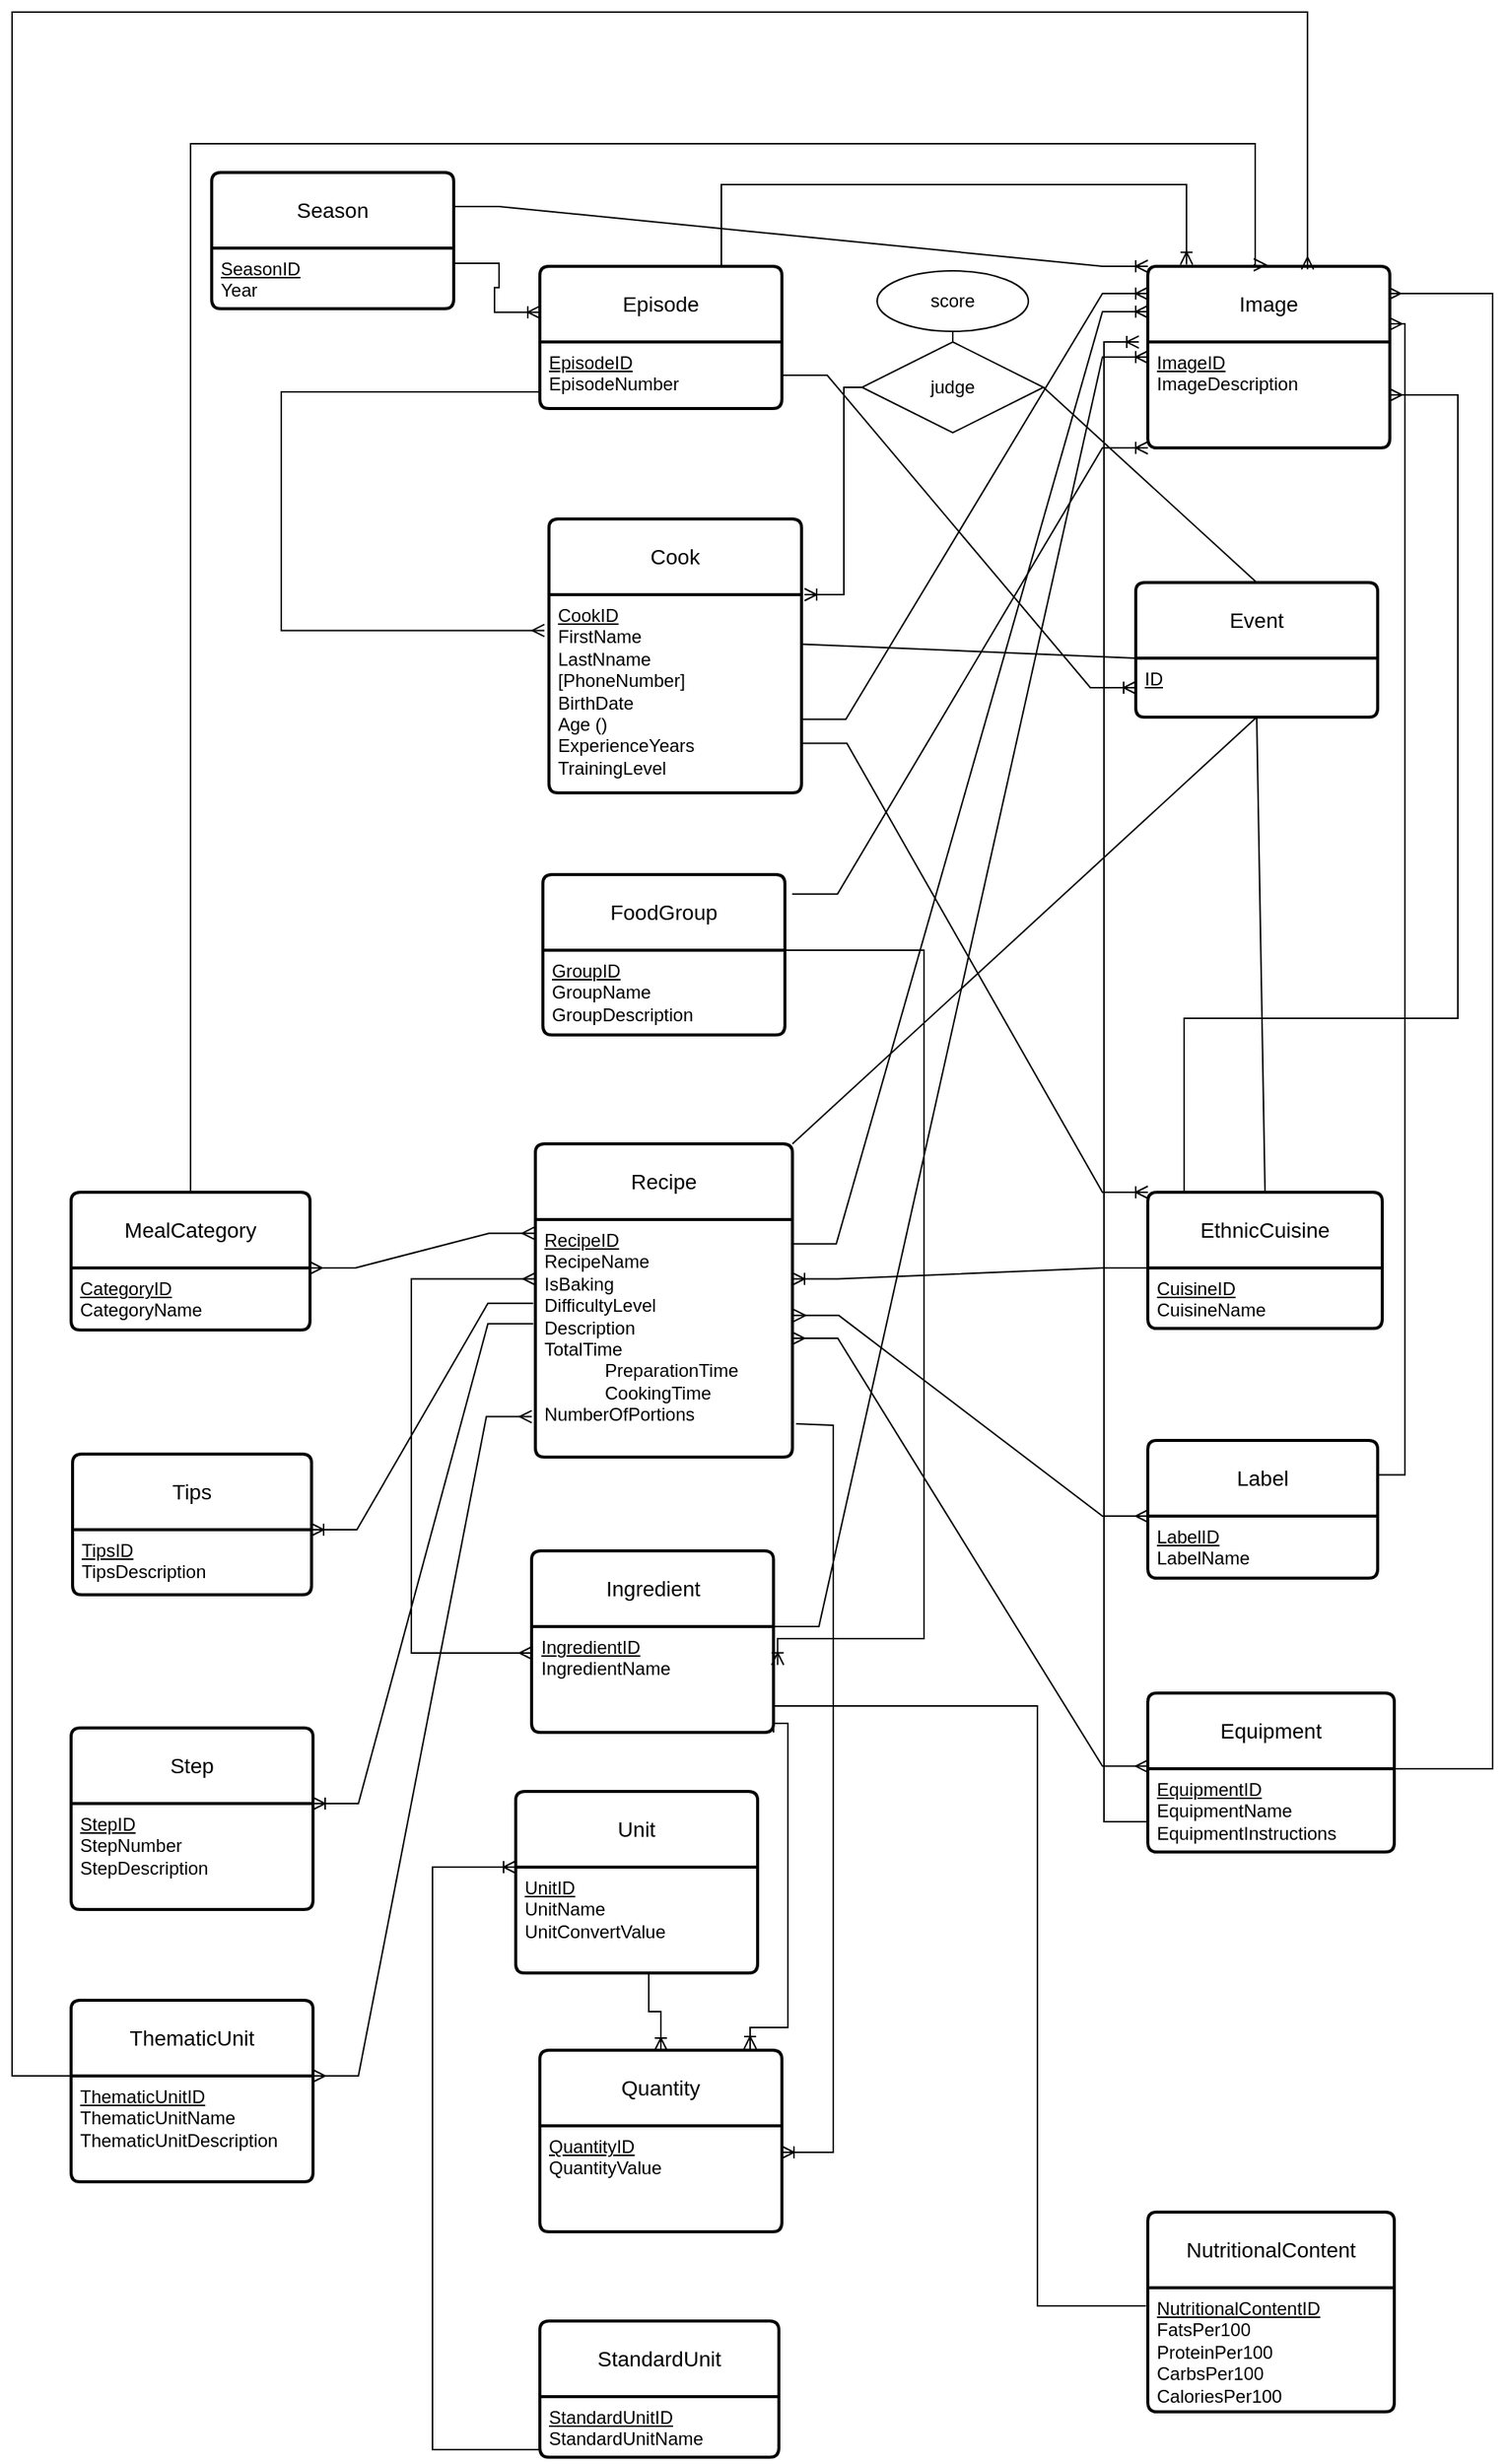 <mxfile version="24.3.1" type="device">
  <diagram name="Page-1" id="vZL2R9rKv9laP-wcjCIe">
    <mxGraphModel dx="1433" dy="1866" grid="0" gridSize="10" guides="1" tooltips="1" connect="1" arrows="1" fold="1" page="0" pageScale="1" pageWidth="850" pageHeight="1100" math="0" shadow="0">
      <root>
        <mxCell id="0" />
        <mxCell id="1" parent="0" />
        <mxCell id="avBrp512WOhUkqU3lyuj-1" value="Recipe" style="swimlane;childLayout=stackLayout;horizontal=1;startSize=50;horizontalStack=0;rounded=1;fontSize=14;fontStyle=0;strokeWidth=2;resizeParent=0;resizeLast=1;shadow=0;dashed=0;align=center;arcSize=4;whiteSpace=wrap;html=1;" parent="1" vertex="1">
          <mxGeometry x="113" y="97" width="170" height="207" as="geometry" />
        </mxCell>
        <mxCell id="avBrp512WOhUkqU3lyuj-2" value="&lt;u&gt;RecipeID&lt;/u&gt;&lt;div&gt;RecipeName&lt;/div&gt;&lt;div&gt;IsBaking&lt;/div&gt;&lt;div&gt;DifficultyLevel&lt;/div&gt;&lt;div&gt;Description&lt;/div&gt;&lt;div&gt;&lt;span style=&quot;background-color: initial;&quot;&gt;TotalTime&lt;/span&gt;&lt;/div&gt;&lt;blockquote style=&quot;margin: 0 0 0 40px; border: none; padding: 0px;&quot;&gt;&lt;div&gt;PreparationTime&lt;/div&gt;&lt;div&gt;CookingTime&lt;/div&gt;&lt;/blockquote&gt;&lt;div&gt;NumberOfPortions&lt;/div&gt;" style="align=left;strokeColor=none;fillColor=none;spacingLeft=4;fontSize=12;verticalAlign=top;resizable=0;rotatable=0;part=1;html=1;" parent="avBrp512WOhUkqU3lyuj-1" vertex="1">
          <mxGeometry y="50" width="170" height="157" as="geometry" />
        </mxCell>
        <mxCell id="avBrp512WOhUkqU3lyuj-3" value="EthnicCuisine" style="swimlane;childLayout=stackLayout;horizontal=1;startSize=50;horizontalStack=0;rounded=1;fontSize=14;fontStyle=0;strokeWidth=2;resizeParent=0;resizeLast=1;shadow=0;dashed=0;align=center;arcSize=4;whiteSpace=wrap;html=1;" parent="1" vertex="1">
          <mxGeometry x="518" y="129" width="155" height="90" as="geometry" />
        </mxCell>
        <mxCell id="avBrp512WOhUkqU3lyuj-4" value="&lt;u&gt;CuisineID&lt;/u&gt;&lt;div&gt;CuisineName&lt;/div&gt;" style="align=left;strokeColor=none;fillColor=none;spacingLeft=4;fontSize=12;verticalAlign=top;resizable=0;rotatable=0;part=1;html=1;" parent="avBrp512WOhUkqU3lyuj-3" vertex="1">
          <mxGeometry y="50" width="155" height="40" as="geometry" />
        </mxCell>
        <mxCell id="avBrp512WOhUkqU3lyuj-11" value="Label" style="swimlane;childLayout=stackLayout;horizontal=1;startSize=50;horizontalStack=0;rounded=1;fontSize=14;fontStyle=0;strokeWidth=2;resizeParent=0;resizeLast=1;shadow=0;dashed=0;align=center;arcSize=4;whiteSpace=wrap;html=1;" parent="1" vertex="1">
          <mxGeometry x="518" y="293" width="152" height="91" as="geometry" />
        </mxCell>
        <mxCell id="avBrp512WOhUkqU3lyuj-12" value="&lt;u&gt;LabelID&lt;/u&gt;&lt;div&gt;LabelName&lt;/div&gt;" style="align=left;strokeColor=none;fillColor=none;spacingLeft=4;fontSize=12;verticalAlign=top;resizable=0;rotatable=0;part=1;html=1;" parent="avBrp512WOhUkqU3lyuj-11" vertex="1">
          <mxGeometry y="50" width="152" height="41" as="geometry" />
        </mxCell>
        <mxCell id="avBrp512WOhUkqU3lyuj-13" value="Equipment" style="swimlane;childLayout=stackLayout;horizontal=1;startSize=50;horizontalStack=0;rounded=1;fontSize=14;fontStyle=0;strokeWidth=2;resizeParent=0;resizeLast=1;shadow=0;dashed=0;align=center;arcSize=4;whiteSpace=wrap;html=1;" parent="1" vertex="1">
          <mxGeometry x="518" y="460" width="163" height="105" as="geometry" />
        </mxCell>
        <mxCell id="avBrp512WOhUkqU3lyuj-14" value="&lt;u&gt;EquipmentID&lt;/u&gt;&lt;div&gt;EquipmentName&lt;/div&gt;&lt;div&gt;EquipmentInstructions&lt;/div&gt;" style="align=left;strokeColor=none;fillColor=none;spacingLeft=4;fontSize=12;verticalAlign=top;resizable=0;rotatable=0;part=1;html=1;" parent="avBrp512WOhUkqU3lyuj-13" vertex="1">
          <mxGeometry y="50" width="163" height="55" as="geometry" />
        </mxCell>
        <mxCell id="avBrp512WOhUkqU3lyuj-15" value="MealCategory" style="swimlane;childLayout=stackLayout;horizontal=1;startSize=50;horizontalStack=0;rounded=1;fontSize=14;fontStyle=0;strokeWidth=2;resizeParent=0;resizeLast=1;shadow=0;dashed=0;align=center;arcSize=4;whiteSpace=wrap;html=1;" parent="1" vertex="1">
          <mxGeometry x="-194" y="129" width="158" height="91" as="geometry" />
        </mxCell>
        <mxCell id="avBrp512WOhUkqU3lyuj-16" value="&lt;u&gt;CategoryID&lt;/u&gt;&lt;div&gt;CategoryName&lt;/div&gt;" style="align=left;strokeColor=none;fillColor=none;spacingLeft=4;fontSize=12;verticalAlign=top;resizable=0;rotatable=0;part=1;html=1;" parent="avBrp512WOhUkqU3lyuj-15" vertex="1">
          <mxGeometry y="50" width="158" height="41" as="geometry" />
        </mxCell>
        <mxCell id="avBrp512WOhUkqU3lyuj-17" value="Tips" style="swimlane;childLayout=stackLayout;horizontal=1;startSize=50;horizontalStack=0;rounded=1;fontSize=14;fontStyle=0;strokeWidth=2;resizeParent=0;resizeLast=1;shadow=0;dashed=0;align=center;arcSize=4;whiteSpace=wrap;html=1;" parent="1" vertex="1">
          <mxGeometry x="-193" y="302" width="158" height="93" as="geometry" />
        </mxCell>
        <mxCell id="avBrp512WOhUkqU3lyuj-18" value="&lt;u&gt;TipsID&lt;/u&gt;&lt;div&gt;TipsDescription&lt;/div&gt;" style="align=left;strokeColor=none;fillColor=none;spacingLeft=4;fontSize=12;verticalAlign=top;resizable=0;rotatable=0;part=1;html=1;" parent="avBrp512WOhUkqU3lyuj-17" vertex="1">
          <mxGeometry y="50" width="158" height="43" as="geometry" />
        </mxCell>
        <mxCell id="avBrp512WOhUkqU3lyuj-19" value="Step" style="swimlane;childLayout=stackLayout;horizontal=1;startSize=50;horizontalStack=0;rounded=1;fontSize=14;fontStyle=0;strokeWidth=2;resizeParent=0;resizeLast=1;shadow=0;dashed=0;align=center;arcSize=4;whiteSpace=wrap;html=1;" parent="1" vertex="1">
          <mxGeometry x="-194" y="483" width="160" height="120" as="geometry" />
        </mxCell>
        <mxCell id="avBrp512WOhUkqU3lyuj-20" value="&lt;u&gt;StepID&lt;/u&gt;&lt;div&gt;StepNumber&lt;/div&gt;&lt;div&gt;StepDescription&lt;/div&gt;" style="align=left;strokeColor=none;fillColor=none;spacingLeft=4;fontSize=12;verticalAlign=top;resizable=0;rotatable=0;part=1;html=1;" parent="avBrp512WOhUkqU3lyuj-19" vertex="1">
          <mxGeometry y="50" width="160" height="70" as="geometry" />
        </mxCell>
        <mxCell id="avBrp512WOhUkqU3lyuj-21" value="Ingredient" style="swimlane;childLayout=stackLayout;horizontal=1;startSize=50;horizontalStack=0;rounded=1;fontSize=14;fontStyle=0;strokeWidth=2;resizeParent=0;resizeLast=1;shadow=0;dashed=0;align=center;arcSize=4;whiteSpace=wrap;html=1;" parent="1" vertex="1">
          <mxGeometry x="110.5" y="366" width="160" height="120" as="geometry" />
        </mxCell>
        <mxCell id="avBrp512WOhUkqU3lyuj-22" value="&lt;u&gt;IngredientID&lt;/u&gt;&lt;div&gt;IngredientName&lt;/div&gt;" style="align=left;strokeColor=none;fillColor=none;spacingLeft=4;fontSize=12;verticalAlign=top;resizable=0;rotatable=0;part=1;html=1;" parent="avBrp512WOhUkqU3lyuj-21" vertex="1">
          <mxGeometry y="50" width="160" height="70" as="geometry" />
        </mxCell>
        <mxCell id="avBrp512WOhUkqU3lyuj-23" value="Unit" style="swimlane;childLayout=stackLayout;horizontal=1;startSize=50;horizontalStack=0;rounded=1;fontSize=14;fontStyle=0;strokeWidth=2;resizeParent=0;resizeLast=1;shadow=0;dashed=0;align=center;arcSize=4;whiteSpace=wrap;html=1;" parent="1" vertex="1">
          <mxGeometry x="100" y="525" width="160" height="120" as="geometry" />
        </mxCell>
        <mxCell id="avBrp512WOhUkqU3lyuj-24" value="&lt;u&gt;UnitID&lt;/u&gt;&lt;div&gt;UnitName&lt;/div&gt;&lt;div&gt;UnitConvertValue&lt;/div&gt;" style="align=left;strokeColor=none;fillColor=none;spacingLeft=4;fontSize=12;verticalAlign=top;resizable=0;rotatable=0;part=1;html=1;" parent="avBrp512WOhUkqU3lyuj-23" vertex="1">
          <mxGeometry y="50" width="160" height="70" as="geometry" />
        </mxCell>
        <mxCell id="avBrp512WOhUkqU3lyuj-25" value="Quantity" style="swimlane;childLayout=stackLayout;horizontal=1;startSize=50;horizontalStack=0;rounded=1;fontSize=14;fontStyle=0;strokeWidth=2;resizeParent=0;resizeLast=1;shadow=0;dashed=0;align=center;arcSize=4;whiteSpace=wrap;html=1;" parent="1" vertex="1">
          <mxGeometry x="116" y="696" width="160" height="120" as="geometry" />
        </mxCell>
        <mxCell id="avBrp512WOhUkqU3lyuj-26" value="&lt;u&gt;QuantityID&lt;/u&gt;&lt;div&gt;QuantityValue&lt;/div&gt;" style="align=left;strokeColor=none;fillColor=none;spacingLeft=4;fontSize=12;verticalAlign=top;resizable=0;rotatable=0;part=1;html=1;" parent="avBrp512WOhUkqU3lyuj-25" vertex="1">
          <mxGeometry y="50" width="160" height="70" as="geometry" />
        </mxCell>
        <mxCell id="avBrp512WOhUkqU3lyuj-27" value="StandardUnit" style="swimlane;childLayout=stackLayout;horizontal=1;startSize=50;horizontalStack=0;rounded=1;fontSize=14;fontStyle=0;strokeWidth=2;resizeParent=0;resizeLast=1;shadow=0;dashed=0;align=center;arcSize=4;whiteSpace=wrap;html=1;" parent="1" vertex="1">
          <mxGeometry x="116" y="875" width="158" height="90" as="geometry" />
        </mxCell>
        <mxCell id="avBrp512WOhUkqU3lyuj-28" value="&lt;div&gt;&lt;u&gt;StandardUnitID&lt;/u&gt;&lt;/div&gt;&lt;div&gt;StandardUnitName&lt;/div&gt;" style="align=left;strokeColor=none;fillColor=none;spacingLeft=4;fontSize=12;verticalAlign=top;resizable=0;rotatable=0;part=1;html=1;" parent="avBrp512WOhUkqU3lyuj-27" vertex="1">
          <mxGeometry y="50" width="158" height="40" as="geometry" />
        </mxCell>
        <mxCell id="avBrp512WOhUkqU3lyuj-29" value="FoodGroup" style="swimlane;childLayout=stackLayout;horizontal=1;startSize=50;horizontalStack=0;rounded=1;fontSize=14;fontStyle=0;strokeWidth=2;resizeParent=0;resizeLast=1;shadow=0;dashed=0;align=center;arcSize=4;whiteSpace=wrap;html=1;" parent="1" vertex="1">
          <mxGeometry x="118" y="-81" width="160" height="106" as="geometry" />
        </mxCell>
        <mxCell id="avBrp512WOhUkqU3lyuj-30" value="&lt;u&gt;GroupID&lt;/u&gt;&lt;div&gt;GroupName&lt;/div&gt;&lt;div&gt;GroupDescription&lt;/div&gt;" style="align=left;strokeColor=none;fillColor=none;spacingLeft=4;fontSize=12;verticalAlign=top;resizable=0;rotatable=0;part=1;html=1;" parent="avBrp512WOhUkqU3lyuj-29" vertex="1">
          <mxGeometry y="50" width="160" height="56" as="geometry" />
        </mxCell>
        <mxCell id="avBrp512WOhUkqU3lyuj-31" value="ThematicUnit" style="swimlane;childLayout=stackLayout;horizontal=1;startSize=50;horizontalStack=0;rounded=1;fontSize=14;fontStyle=0;strokeWidth=2;resizeParent=0;resizeLast=1;shadow=0;dashed=0;align=center;arcSize=4;whiteSpace=wrap;html=1;" parent="1" vertex="1">
          <mxGeometry x="-194" y="663" width="160" height="120" as="geometry" />
        </mxCell>
        <mxCell id="avBrp512WOhUkqU3lyuj-32" value="&lt;u&gt;ThematicUnitID&lt;/u&gt;&lt;div&gt;ThematicUnitName&lt;/div&gt;&lt;div&gt;ThematicUnitDescription&lt;/div&gt;" style="align=left;strokeColor=none;fillColor=none;spacingLeft=4;fontSize=12;verticalAlign=top;resizable=0;rotatable=0;part=1;html=1;" parent="avBrp512WOhUkqU3lyuj-31" vertex="1">
          <mxGeometry y="50" width="160" height="70" as="geometry" />
        </mxCell>
        <mxCell id="avBrp512WOhUkqU3lyuj-33" value="Cook" style="swimlane;childLayout=stackLayout;horizontal=1;startSize=50;horizontalStack=0;rounded=1;fontSize=14;fontStyle=0;strokeWidth=2;resizeParent=0;resizeLast=1;shadow=0;dashed=0;align=center;arcSize=4;whiteSpace=wrap;html=1;" parent="1" vertex="1">
          <mxGeometry x="122" y="-316" width="167" height="181" as="geometry" />
        </mxCell>
        <mxCell id="avBrp512WOhUkqU3lyuj-34" value="&lt;u&gt;CookID&lt;/u&gt;&lt;div&gt;FirstName&lt;/div&gt;&lt;div&gt;LastNname&lt;/div&gt;&lt;div&gt;[&lt;span style=&quot;background-color: initial;&quot;&gt;PhoneNumber&lt;/span&gt;&lt;span style=&quot;background-color: initial;&quot;&gt;]&lt;/span&gt;&lt;/div&gt;&lt;div&gt;BirthDate&lt;/div&gt;&lt;div&gt;Age ()&lt;/div&gt;&lt;div&gt;ExperienceYears&lt;/div&gt;&lt;div&gt;TrainingLevel&lt;/div&gt;" style="align=left;strokeColor=none;fillColor=none;spacingLeft=4;fontSize=12;verticalAlign=top;resizable=0;rotatable=0;part=1;html=1;" parent="avBrp512WOhUkqU3lyuj-33" vertex="1">
          <mxGeometry y="50" width="167" height="131" as="geometry" />
        </mxCell>
        <mxCell id="avBrp512WOhUkqU3lyuj-37" value="Episode" style="swimlane;childLayout=stackLayout;horizontal=1;startSize=50;horizontalStack=0;rounded=1;fontSize=14;fontStyle=0;strokeWidth=2;resizeParent=0;resizeLast=1;shadow=0;dashed=0;align=center;arcSize=4;whiteSpace=wrap;html=1;" parent="1" vertex="1">
          <mxGeometry x="116" y="-483" width="160" height="94" as="geometry" />
        </mxCell>
        <mxCell id="avBrp512WOhUkqU3lyuj-38" value="&lt;u&gt;EpisodeID&lt;/u&gt;&lt;div&gt;&lt;span style=&quot;background-color: initial;&quot;&gt;EpisodeNumber&lt;/span&gt;&lt;br&gt;&lt;/div&gt;&lt;div&gt;&lt;br&gt;&lt;/div&gt;" style="align=left;strokeColor=none;fillColor=none;spacingLeft=4;fontSize=12;verticalAlign=top;resizable=0;rotatable=0;part=1;html=1;" parent="avBrp512WOhUkqU3lyuj-37" vertex="1">
          <mxGeometry y="50" width="160" height="44" as="geometry" />
        </mxCell>
        <mxCell id="avBrp512WOhUkqU3lyuj-39" value="Image" style="swimlane;childLayout=stackLayout;horizontal=1;startSize=50;horizontalStack=0;rounded=1;fontSize=14;fontStyle=0;strokeWidth=2;resizeParent=0;resizeLast=1;shadow=0;dashed=0;align=center;arcSize=4;whiteSpace=wrap;html=1;" parent="1" vertex="1">
          <mxGeometry x="518" y="-483" width="160" height="120" as="geometry" />
        </mxCell>
        <mxCell id="avBrp512WOhUkqU3lyuj-40" value="&lt;u&gt;ImageID&lt;/u&gt;&lt;div&gt;ImageDescription&lt;/div&gt;" style="align=left;strokeColor=none;fillColor=none;spacingLeft=4;fontSize=12;verticalAlign=top;resizable=0;rotatable=0;part=1;html=1;" parent="avBrp512WOhUkqU3lyuj-39" vertex="1">
          <mxGeometry y="50" width="160" height="70" as="geometry" />
        </mxCell>
        <mxCell id="avBrp512WOhUkqU3lyuj-46" value="NutritionalContent" style="swimlane;childLayout=stackLayout;horizontal=1;startSize=50;horizontalStack=0;rounded=1;fontSize=14;fontStyle=0;strokeWidth=2;resizeParent=0;resizeLast=1;shadow=0;dashed=0;align=center;arcSize=4;whiteSpace=wrap;html=1;" parent="1" vertex="1">
          <mxGeometry x="518" y="803" width="163" height="132" as="geometry" />
        </mxCell>
        <mxCell id="avBrp512WOhUkqU3lyuj-47" value="&lt;u&gt;NutritionalContentID&lt;/u&gt;&lt;div&gt;FatsPer100&lt;/div&gt;&lt;div&gt;ProteinPer100&lt;/div&gt;&lt;div&gt;CarbsPer100&lt;/div&gt;&lt;div&gt;CaloriesPer100&lt;/div&gt;" style="align=left;strokeColor=none;fillColor=none;spacingLeft=4;fontSize=12;verticalAlign=top;resizable=0;rotatable=0;part=1;html=1;" parent="avBrp512WOhUkqU3lyuj-46" vertex="1">
          <mxGeometry y="50" width="163" height="82" as="geometry" />
        </mxCell>
        <mxCell id="avBrp512WOhUkqU3lyuj-54" value="" style="edgeStyle=entityRelationEdgeStyle;fontSize=12;html=1;endArrow=ERoneToMany;rounded=0;entryX=1;entryY=0.25;entryDx=0;entryDy=0;exitX=0;exitY=0;exitDx=0;exitDy=0;" parent="1" source="avBrp512WOhUkqU3lyuj-4" target="avBrp512WOhUkqU3lyuj-2" edge="1">
          <mxGeometry width="100" height="100" relative="1" as="geometry">
            <mxPoint x="449" y="179" as="sourcePoint" />
            <mxPoint x="417" y="243" as="targetPoint" />
            <Array as="points">
              <mxPoint x="363" y="228" />
            </Array>
          </mxGeometry>
        </mxCell>
        <mxCell id="avBrp512WOhUkqU3lyuj-59" value="" style="edgeStyle=entityRelationEdgeStyle;fontSize=12;html=1;endArrow=ERoneToMany;rounded=0;entryX=1;entryY=0;entryDx=0;entryDy=0;exitX=-0.008;exitY=0.353;exitDx=0;exitDy=0;exitPerimeter=0;" parent="1" source="avBrp512WOhUkqU3lyuj-2" target="avBrp512WOhUkqU3lyuj-18" edge="1">
          <mxGeometry width="100" height="100" relative="1" as="geometry">
            <mxPoint x="2" y="358" as="sourcePoint" />
            <mxPoint x="102" y="258" as="targetPoint" />
          </mxGeometry>
        </mxCell>
        <mxCell id="avBrp512WOhUkqU3lyuj-60" value="" style="edgeStyle=entityRelationEdgeStyle;fontSize=12;html=1;endArrow=ERoneToMany;rounded=0;entryX=1;entryY=0;entryDx=0;entryDy=0;exitX=-0.008;exitY=0.439;exitDx=0;exitDy=0;exitPerimeter=0;" parent="1" source="avBrp512WOhUkqU3lyuj-2" target="avBrp512WOhUkqU3lyuj-20" edge="1">
          <mxGeometry width="100" height="100" relative="1" as="geometry">
            <mxPoint x="-7" y="472" as="sourcePoint" />
            <mxPoint x="93" y="372" as="targetPoint" />
          </mxGeometry>
        </mxCell>
        <mxCell id="avBrp512WOhUkqU3lyuj-62" value="" style="edgeStyle=entityRelationEdgeStyle;fontSize=12;html=1;endArrow=ERmany;startArrow=ERmany;rounded=0;entryX=-0.004;entryY=0.058;entryDx=0;entryDy=0;entryPerimeter=0;exitX=1;exitY=0;exitDx=0;exitDy=0;" parent="1" source="avBrp512WOhUkqU3lyuj-16" target="avBrp512WOhUkqU3lyuj-2" edge="1">
          <mxGeometry width="100" height="100" relative="1" as="geometry">
            <mxPoint x="-18" y="238" as="sourcePoint" />
            <mxPoint x="82" y="138" as="targetPoint" />
          </mxGeometry>
        </mxCell>
        <mxCell id="avBrp512WOhUkqU3lyuj-63" value="" style="edgeStyle=entityRelationEdgeStyle;fontSize=12;html=1;endArrow=ERmany;startArrow=ERmany;rounded=0;entryX=0;entryY=0;entryDx=0;entryDy=0;exitX=1.004;exitY=0.404;exitDx=0;exitDy=0;exitPerimeter=0;" parent="1" source="avBrp512WOhUkqU3lyuj-2" target="avBrp512WOhUkqU3lyuj-12" edge="1">
          <mxGeometry width="100" height="100" relative="1" as="geometry">
            <mxPoint x="324" y="269" as="sourcePoint" />
            <mxPoint x="362" y="380" as="targetPoint" />
          </mxGeometry>
        </mxCell>
        <mxCell id="avBrp512WOhUkqU3lyuj-64" value="" style="edgeStyle=entityRelationEdgeStyle;fontSize=12;html=1;endArrow=ERmany;startArrow=ERmany;rounded=0;entryX=0;entryY=0.46;entryDx=0;entryDy=0;entryPerimeter=0;" parent="1" source="avBrp512WOhUkqU3lyuj-2" target="avBrp512WOhUkqU3lyuj-13" edge="1">
          <mxGeometry width="100" height="100" relative="1" as="geometry">
            <mxPoint x="283.0" y="249.003" as="sourcePoint" />
            <mxPoint x="513.07" y="508.35" as="targetPoint" />
          </mxGeometry>
        </mxCell>
        <mxCell id="avBrp512WOhUkqU3lyuj-82" value="" style="edgeStyle=orthogonalEdgeStyle;fontSize=12;html=1;endArrow=ERoneToMany;rounded=0;entryX=1.017;entryY=0.363;entryDx=0;entryDy=0;entryPerimeter=0;exitX=1;exitY=0;exitDx=0;exitDy=0;" parent="1" source="avBrp512WOhUkqU3lyuj-30" target="avBrp512WOhUkqU3lyuj-22" edge="1">
          <mxGeometry width="100" height="100" relative="1" as="geometry">
            <mxPoint x="342" y="144" as="sourcePoint" />
            <mxPoint x="442" y="44" as="targetPoint" />
            <Array as="points">
              <mxPoint x="370" y="-31" />
              <mxPoint x="370" y="424" />
              <mxPoint x="273" y="424" />
            </Array>
          </mxGeometry>
        </mxCell>
        <mxCell id="avBrp512WOhUkqU3lyuj-83" value="" style="edgeStyle=orthogonalEdgeStyle;fontSize=12;html=1;endArrow=ERoneToMany;rounded=0;entryX=1;entryY=0.25;entryDx=0;entryDy=0;exitX=1.014;exitY=0.86;exitDx=0;exitDy=0;exitPerimeter=0;" parent="1" source="avBrp512WOhUkqU3lyuj-2" target="avBrp512WOhUkqU3lyuj-26" edge="1">
          <mxGeometry width="100" height="100" relative="1" as="geometry">
            <mxPoint x="319" y="857" as="sourcePoint" />
            <mxPoint x="419" y="757" as="targetPoint" />
            <Array as="points">
              <mxPoint x="310" y="283" />
              <mxPoint x="310" y="764" />
            </Array>
          </mxGeometry>
        </mxCell>
        <mxCell id="avBrp512WOhUkqU3lyuj-84" value="" style="edgeStyle=orthogonalEdgeStyle;fontSize=12;html=1;endArrow=ERoneToMany;rounded=0;entryX=0;entryY=0;entryDx=0;entryDy=0;exitX=0;exitY=0.5;exitDx=0;exitDy=0;" parent="1" source="avBrp512WOhUkqU3lyuj-28" target="avBrp512WOhUkqU3lyuj-24" edge="1">
          <mxGeometry width="100" height="100" relative="1" as="geometry">
            <mxPoint x="-50" y="915" as="sourcePoint" />
            <mxPoint x="50" y="815" as="targetPoint" />
            <Array as="points">
              <mxPoint x="45" y="960" />
              <mxPoint x="45" y="575" />
            </Array>
          </mxGeometry>
        </mxCell>
        <mxCell id="avBrp512WOhUkqU3lyuj-85" value="" style="edgeStyle=orthogonalEdgeStyle;fontSize=12;html=1;endArrow=ERoneToMany;rounded=0;entryX=0.5;entryY=0;entryDx=0;entryDy=0;exitX=0.55;exitY=0.986;exitDx=0;exitDy=0;exitPerimeter=0;" parent="1" source="avBrp512WOhUkqU3lyuj-24" target="avBrp512WOhUkqU3lyuj-25" edge="1">
          <mxGeometry width="100" height="100" relative="1" as="geometry">
            <mxPoint x="48" y="762" as="sourcePoint" />
            <mxPoint x="148" y="662" as="targetPoint" />
          </mxGeometry>
        </mxCell>
        <mxCell id="avBrp512WOhUkqU3lyuj-86" value="" style="endArrow=none;html=1;rounded=0;exitX=1;exitY=0.75;exitDx=0;exitDy=0;entryX=-0.008;entryY=0.158;entryDx=0;entryDy=0;entryPerimeter=0;edgeStyle=orthogonalEdgeStyle;" parent="1" source="avBrp512WOhUkqU3lyuj-22" target="avBrp512WOhUkqU3lyuj-47" edge="1">
          <mxGeometry relative="1" as="geometry">
            <mxPoint x="359" y="600" as="sourcePoint" />
            <mxPoint x="519" y="600" as="targetPoint" />
            <Array as="points">
              <mxPoint x="445" y="468" />
              <mxPoint x="445" y="865" />
              <mxPoint x="517" y="865" />
            </Array>
          </mxGeometry>
        </mxCell>
        <mxCell id="avBrp512WOhUkqU3lyuj-87" value="" style="edgeStyle=orthogonalEdgeStyle;fontSize=12;html=1;endArrow=ERoneToMany;rounded=0;entryX=0.869;entryY=-0.008;entryDx=0;entryDy=0;entryPerimeter=0;exitX=1;exitY=1;exitDx=0;exitDy=0;" parent="1" source="avBrp512WOhUkqU3lyuj-22" target="avBrp512WOhUkqU3lyuj-25" edge="1">
          <mxGeometry width="100" height="100" relative="1" as="geometry">
            <mxPoint x="348" y="778" as="sourcePoint" />
            <mxPoint x="448" y="678" as="targetPoint" />
            <Array as="points">
              <mxPoint x="271" y="480" />
              <mxPoint x="280" y="480" />
              <mxPoint x="280" y="681" />
              <mxPoint x="255" y="681" />
            </Array>
          </mxGeometry>
        </mxCell>
        <mxCell id="avBrp512WOhUkqU3lyuj-88" value="" style="edgeStyle=entityRelationEdgeStyle;fontSize=12;html=1;endArrow=ERmany;startArrow=ERmany;rounded=0;exitX=1;exitY=0;exitDx=0;exitDy=0;entryX=-0.014;entryY=0.83;entryDx=0;entryDy=0;entryPerimeter=0;" parent="1" source="avBrp512WOhUkqU3lyuj-32" target="avBrp512WOhUkqU3lyuj-2" edge="1">
          <mxGeometry width="100" height="100" relative="1" as="geometry">
            <mxPoint x="-31" y="639" as="sourcePoint" />
            <mxPoint x="69" y="539" as="targetPoint" />
          </mxGeometry>
        </mxCell>
        <mxCell id="avBrp512WOhUkqU3lyuj-96" value="" style="edgeStyle=elbowEdgeStyle;fontSize=12;html=1;endArrow=ERmany;rounded=0;entryX=-0.018;entryY=0.181;entryDx=0;entryDy=0;entryPerimeter=0;exitX=0;exitY=0.75;exitDx=0;exitDy=0;" parent="1" source="avBrp512WOhUkqU3lyuj-38" target="avBrp512WOhUkqU3lyuj-34" edge="1">
          <mxGeometry width="100" height="100" relative="1" as="geometry">
            <mxPoint x="-55" y="-320.0" as="sourcePoint" />
            <mxPoint x="24" y="-153" as="targetPoint" />
            <Array as="points">
              <mxPoint x="-55" y="-231" />
            </Array>
          </mxGeometry>
        </mxCell>
        <mxCell id="avBrp512WOhUkqU3lyuj-100" value="" style="edgeStyle=orthogonalEdgeStyle;fontSize=12;html=1;endArrow=ERoneToMany;rounded=0;entryX=0.16;entryY=-0.01;entryDx=0;entryDy=0;exitX=0.75;exitY=0;exitDx=0;exitDy=0;entryPerimeter=0;" parent="1" source="avBrp512WOhUkqU3lyuj-37" target="avBrp512WOhUkqU3lyuj-39" edge="1">
          <mxGeometry width="100" height="100" relative="1" as="geometry">
            <mxPoint x="482" y="-162" as="sourcePoint" />
            <mxPoint x="582" y="-262" as="targetPoint" />
            <Array as="points">
              <mxPoint x="236" y="-537" />
              <mxPoint x="544" y="-537" />
            </Array>
          </mxGeometry>
        </mxCell>
        <mxCell id="avBrp512WOhUkqU3lyuj-101" value="" style="edgeStyle=entityRelationEdgeStyle;fontSize=12;html=1;endArrow=ERoneToMany;rounded=0;entryX=0;entryY=0.15;entryDx=0;entryDy=0;entryPerimeter=0;exitX=0.996;exitY=0.629;exitDx=0;exitDy=0;exitPerimeter=0;" parent="1" source="avBrp512WOhUkqU3lyuj-34" target="avBrp512WOhUkqU3lyuj-39" edge="1">
          <mxGeometry width="100" height="100" relative="1" as="geometry">
            <mxPoint x="492" y="-152" as="sourcePoint" />
            <mxPoint x="635" y="-303" as="targetPoint" />
          </mxGeometry>
        </mxCell>
        <mxCell id="avBrp512WOhUkqU3lyuj-102" value="" style="edgeStyle=entityRelationEdgeStyle;fontSize=12;html=1;endArrow=ERoneToMany;rounded=0;entryX=0;entryY=0.25;entryDx=0;entryDy=0;exitX=0.994;exitY=0.103;exitDx=0;exitDy=0;exitPerimeter=0;" parent="1" source="avBrp512WOhUkqU3lyuj-2" target="avBrp512WOhUkqU3lyuj-39" edge="1">
          <mxGeometry width="100" height="100" relative="1" as="geometry">
            <mxPoint x="502" y="-142" as="sourcePoint" />
            <mxPoint x="602" y="-242" as="targetPoint" />
          </mxGeometry>
        </mxCell>
        <mxCell id="avBrp512WOhUkqU3lyuj-103" value="" style="edgeStyle=orthogonalEdgeStyle;fontSize=12;html=1;endArrow=ERoneToMany;rounded=0;entryX=-0.037;entryY=0.417;entryDx=0;entryDy=0;entryPerimeter=0;exitX=0;exitY=0.5;exitDx=0;exitDy=0;" parent="1" source="avBrp512WOhUkqU3lyuj-14" target="avBrp512WOhUkqU3lyuj-39" edge="1">
          <mxGeometry width="100" height="100" relative="1" as="geometry">
            <mxPoint x="512" y="-132" as="sourcePoint" />
            <mxPoint x="612" y="-232" as="targetPoint" />
            <Array as="points">
              <mxPoint x="489" y="545" />
              <mxPoint x="489" y="-433" />
            </Array>
          </mxGeometry>
        </mxCell>
        <mxCell id="avBrp512WOhUkqU3lyuj-104" value="" style="edgeStyle=entityRelationEdgeStyle;fontSize=12;html=1;endArrow=ERoneToMany;rounded=0;entryX=0;entryY=0.5;entryDx=0;entryDy=0;exitX=1;exitY=0;exitDx=0;exitDy=0;" parent="1" source="avBrp512WOhUkqU3lyuj-22" target="avBrp512WOhUkqU3lyuj-39" edge="1">
          <mxGeometry width="100" height="100" relative="1" as="geometry">
            <mxPoint x="522" y="-122" as="sourcePoint" />
            <mxPoint x="622" y="-222" as="targetPoint" />
          </mxGeometry>
        </mxCell>
        <mxCell id="r8XomwirjA-dU1PeyV1h-11" value="" style="edgeStyle=elbowEdgeStyle;fontSize=12;html=1;endArrow=ERmany;startArrow=ERmany;rounded=0;exitX=0;exitY=0.25;exitDx=0;exitDy=0;entryX=0;entryY=0.25;entryDx=0;entryDy=0;" parent="1" source="avBrp512WOhUkqU3lyuj-22" target="avBrp512WOhUkqU3lyuj-2" edge="1">
          <mxGeometry width="100" height="100" relative="1" as="geometry">
            <mxPoint x="193" y="442" as="sourcePoint" />
            <mxPoint x="293" y="342" as="targetPoint" />
            <Array as="points">
              <mxPoint x="31" y="311" />
            </Array>
          </mxGeometry>
        </mxCell>
        <mxCell id="r8XomwirjA-dU1PeyV1h-23" value="" style="edgeStyle=entityRelationEdgeStyle;fontSize=12;html=1;endArrow=ERoneToMany;rounded=0;exitX=1.03;exitY=0.121;exitDx=0;exitDy=0;exitPerimeter=0;entryX=0;entryY=1;entryDx=0;entryDy=0;" parent="1" source="avBrp512WOhUkqU3lyuj-29" target="avBrp512WOhUkqU3lyuj-40" edge="1">
          <mxGeometry width="100" height="100" relative="1" as="geometry">
            <mxPoint x="193" y="-132" as="sourcePoint" />
            <mxPoint x="293" y="-232" as="targetPoint" />
          </mxGeometry>
        </mxCell>
        <mxCell id="r8XomwirjA-dU1PeyV1h-24" value="" style="edgeStyle=orthogonalEdgeStyle;fontSize=12;html=1;endArrow=ERmany;rounded=0;exitX=0.5;exitY=0;exitDx=0;exitDy=0;" parent="1" source="avBrp512WOhUkqU3lyuj-15" edge="1">
          <mxGeometry width="100" height="100" relative="1" as="geometry">
            <mxPoint x="193" y="109" as="sourcePoint" />
            <mxPoint x="588" y="-484" as="targetPoint" />
            <Array as="points">
              <mxPoint x="-115" y="-564" />
              <mxPoint x="589" y="-564" />
            </Array>
          </mxGeometry>
        </mxCell>
        <mxCell id="r8XomwirjA-dU1PeyV1h-25" value="" style="edgeStyle=orthogonalEdgeStyle;fontSize=12;html=1;endArrow=ERmany;rounded=0;exitX=0.155;exitY=0.004;exitDx=0;exitDy=0;exitPerimeter=0;entryX=1;entryY=0.5;entryDx=0;entryDy=0;" parent="1" source="avBrp512WOhUkqU3lyuj-3" target="avBrp512WOhUkqU3lyuj-40" edge="1">
          <mxGeometry width="100" height="100" relative="1" as="geometry">
            <mxPoint x="193" y="-12" as="sourcePoint" />
            <mxPoint x="293" y="-112" as="targetPoint" />
            <Array as="points">
              <mxPoint x="542" y="14" />
              <mxPoint x="723" y="14" />
              <mxPoint x="723" y="-398" />
            </Array>
          </mxGeometry>
        </mxCell>
        <mxCell id="r8XomwirjA-dU1PeyV1h-26" value="" style="edgeStyle=orthogonalEdgeStyle;fontSize=12;html=1;endArrow=ERmany;rounded=0;exitX=1;exitY=0.25;exitDx=0;exitDy=0;entryX=1;entryY=0.317;entryDx=0;entryDy=0;entryPerimeter=0;" parent="1" source="avBrp512WOhUkqU3lyuj-11" target="avBrp512WOhUkqU3lyuj-39" edge="1">
          <mxGeometry width="100" height="100" relative="1" as="geometry">
            <mxPoint x="193" y="236" as="sourcePoint" />
            <mxPoint x="293" y="136" as="targetPoint" />
          </mxGeometry>
        </mxCell>
        <mxCell id="r8XomwirjA-dU1PeyV1h-27" value="" style="edgeStyle=orthogonalEdgeStyle;fontSize=12;html=1;endArrow=ERmany;rounded=0;exitX=1;exitY=0;exitDx=0;exitDy=0;entryX=0.995;entryY=0.15;entryDx=0;entryDy=0;entryPerimeter=0;" parent="1" source="avBrp512WOhUkqU3lyuj-14" target="avBrp512WOhUkqU3lyuj-39" edge="1">
          <mxGeometry width="100" height="100" relative="1" as="geometry">
            <mxPoint x="193" y="475" as="sourcePoint" />
            <mxPoint x="293" y="375" as="targetPoint" />
            <Array as="points">
              <mxPoint x="746" y="510" />
              <mxPoint x="746" y="-465" />
            </Array>
          </mxGeometry>
        </mxCell>
        <mxCell id="r8XomwirjA-dU1PeyV1h-28" value="" style="edgeStyle=orthogonalEdgeStyle;fontSize=12;html=1;endArrow=ERmany;rounded=0;exitX=0;exitY=0;exitDx=0;exitDy=0;entryX=0.66;entryY=0.017;entryDx=0;entryDy=0;entryPerimeter=0;" parent="1" source="avBrp512WOhUkqU3lyuj-32" target="avBrp512WOhUkqU3lyuj-39" edge="1">
          <mxGeometry width="100" height="100" relative="1" as="geometry">
            <mxPoint x="193" y="741" as="sourcePoint" />
            <mxPoint x="293" y="641" as="targetPoint" />
            <Array as="points">
              <mxPoint x="-233" y="713" />
              <mxPoint x="-233" y="-651" />
              <mxPoint x="624" y="-651" />
            </Array>
          </mxGeometry>
        </mxCell>
        <mxCell id="r8XomwirjA-dU1PeyV1h-29" value="Season" style="swimlane;childLayout=stackLayout;horizontal=1;startSize=50;horizontalStack=0;rounded=1;fontSize=14;fontStyle=0;strokeWidth=2;resizeParent=0;resizeLast=1;shadow=0;dashed=0;align=center;arcSize=4;whiteSpace=wrap;html=1;" parent="1" vertex="1">
          <mxGeometry x="-101" y="-545" width="160" height="90" as="geometry" />
        </mxCell>
        <mxCell id="r8XomwirjA-dU1PeyV1h-30" value="&lt;u&gt;SeasonID&lt;/u&gt;&lt;div&gt;&lt;span style=&quot;background-color: initial;&quot;&gt;Year&lt;/span&gt;&lt;br&gt;&lt;/div&gt;" style="align=left;strokeColor=none;fillColor=none;spacingLeft=4;fontSize=12;verticalAlign=top;resizable=0;rotatable=0;part=1;html=1;" parent="r8XomwirjA-dU1PeyV1h-29" vertex="1">
          <mxGeometry y="50" width="160" height="40" as="geometry" />
        </mxCell>
        <mxCell id="r8XomwirjA-dU1PeyV1h-31" value="" style="edgeStyle=entityRelationEdgeStyle;fontSize=12;html=1;endArrow=ERoneToMany;rounded=0;entryX=0;entryY=0.323;entryDx=0;entryDy=0;entryPerimeter=0;exitX=1;exitY=0.25;exitDx=0;exitDy=0;" parent="1" source="r8XomwirjA-dU1PeyV1h-30" target="avBrp512WOhUkqU3lyuj-37" edge="1">
          <mxGeometry width="100" height="100" relative="1" as="geometry">
            <mxPoint x="59" y="-490" as="sourcePoint" />
            <mxPoint x="159" y="-590" as="targetPoint" />
          </mxGeometry>
        </mxCell>
        <mxCell id="r8XomwirjA-dU1PeyV1h-32" value="" style="edgeStyle=entityRelationEdgeStyle;fontSize=12;html=1;endArrow=ERoneToMany;rounded=0;entryX=0;entryY=0;entryDx=0;entryDy=0;exitX=1;exitY=0.25;exitDx=0;exitDy=0;" parent="1" source="r8XomwirjA-dU1PeyV1h-29" target="avBrp512WOhUkqU3lyuj-39" edge="1">
          <mxGeometry width="100" height="100" relative="1" as="geometry">
            <mxPoint x="59" y="-518" as="sourcePoint" />
            <mxPoint x="159" y="-618" as="targetPoint" />
          </mxGeometry>
        </mxCell>
        <mxCell id="qXYceQB98_0o9-eCwF8V-1" value="" style="edgeStyle=entityRelationEdgeStyle;fontSize=12;html=1;endArrow=ERoneToMany;rounded=0;entryX=0;entryY=0;entryDx=0;entryDy=0;exitX=1;exitY=0.75;exitDx=0;exitDy=0;" edge="1" parent="1" source="avBrp512WOhUkqU3lyuj-34" target="avBrp512WOhUkqU3lyuj-3">
          <mxGeometry width="100" height="100" relative="1" as="geometry">
            <mxPoint x="505" y="-141" as="sourcePoint" />
            <mxPoint x="605" y="-241" as="targetPoint" />
          </mxGeometry>
        </mxCell>
        <mxCell id="qXYceQB98_0o9-eCwF8V-2" value="Event" style="swimlane;childLayout=stackLayout;horizontal=1;startSize=50;horizontalStack=0;rounded=1;fontSize=14;fontStyle=0;strokeWidth=2;resizeParent=0;resizeLast=1;shadow=0;dashed=0;align=center;arcSize=4;whiteSpace=wrap;html=1;" vertex="1" parent="1">
          <mxGeometry x="510" y="-274" width="160" height="89" as="geometry" />
        </mxCell>
        <mxCell id="qXYceQB98_0o9-eCwF8V-3" value="&lt;u&gt;ID&lt;/u&gt;&lt;div&gt;&lt;u&gt;&lt;br&gt;&lt;/u&gt;&lt;/div&gt;" style="align=left;strokeColor=none;fillColor=none;spacingLeft=4;fontSize=12;verticalAlign=top;resizable=0;rotatable=0;part=1;html=1;" vertex="1" parent="qXYceQB98_0o9-eCwF8V-2">
          <mxGeometry y="50" width="160" height="39" as="geometry" />
        </mxCell>
        <mxCell id="qXYceQB98_0o9-eCwF8V-4" value="" style="edgeStyle=entityRelationEdgeStyle;fontSize=12;html=1;endArrow=ERoneToMany;rounded=0;entryX=0;entryY=0.5;entryDx=0;entryDy=0;exitX=1;exitY=0.5;exitDx=0;exitDy=0;" edge="1" parent="1" source="avBrp512WOhUkqU3lyuj-38" target="qXYceQB98_0o9-eCwF8V-3">
          <mxGeometry width="100" height="100" relative="1" as="geometry">
            <mxPoint x="579" y="-148" as="sourcePoint" />
            <mxPoint x="564" y="-112" as="targetPoint" />
          </mxGeometry>
        </mxCell>
        <mxCell id="qXYceQB98_0o9-eCwF8V-6" value="" style="endArrow=none;html=1;rounded=0;exitX=0.5;exitY=1;exitDx=0;exitDy=0;entryX=0.5;entryY=0;entryDx=0;entryDy=0;" edge="1" parent="1" source="qXYceQB98_0o9-eCwF8V-3" target="avBrp512WOhUkqU3lyuj-3">
          <mxGeometry relative="1" as="geometry">
            <mxPoint x="535" y="-61" as="sourcePoint" />
            <mxPoint x="695" y="-61" as="targetPoint" />
          </mxGeometry>
        </mxCell>
        <mxCell id="qXYceQB98_0o9-eCwF8V-7" value="" style="endArrow=none;html=1;rounded=0;entryX=0.5;entryY=1;entryDx=0;entryDy=0;exitX=1;exitY=0;exitDx=0;exitDy=0;" edge="1" parent="1" source="avBrp512WOhUkqU3lyuj-1" target="qXYceQB98_0o9-eCwF8V-3">
          <mxGeometry relative="1" as="geometry">
            <mxPoint x="439" y="-45" as="sourcePoint" />
            <mxPoint x="599" y="-45" as="targetPoint" />
          </mxGeometry>
        </mxCell>
        <mxCell id="qXYceQB98_0o9-eCwF8V-8" value="" style="endArrow=none;html=1;rounded=0;exitX=1;exitY=0.25;exitDx=0;exitDy=0;entryX=0;entryY=0;entryDx=0;entryDy=0;" edge="1" parent="1" source="avBrp512WOhUkqU3lyuj-34" target="qXYceQB98_0o9-eCwF8V-3">
          <mxGeometry relative="1" as="geometry">
            <mxPoint x="311" y="-259" as="sourcePoint" />
            <mxPoint x="471" y="-259" as="targetPoint" />
          </mxGeometry>
        </mxCell>
        <mxCell id="qXYceQB98_0o9-eCwF8V-9" value="judge" style="shape=rhombus;perimeter=rhombusPerimeter;whiteSpace=wrap;html=1;align=center;" vertex="1" parent="1">
          <mxGeometry x="329" y="-433" width="120" height="60" as="geometry" />
        </mxCell>
        <mxCell id="qXYceQB98_0o9-eCwF8V-10" value="" style="endArrow=none;html=1;rounded=0;exitX=1;exitY=0.5;exitDx=0;exitDy=0;entryX=0.5;entryY=0;entryDx=0;entryDy=0;" edge="1" parent="1" source="qXYceQB98_0o9-eCwF8V-9" target="qXYceQB98_0o9-eCwF8V-2">
          <mxGeometry relative="1" as="geometry">
            <mxPoint x="511" y="-314" as="sourcePoint" />
            <mxPoint x="671" y="-314" as="targetPoint" />
          </mxGeometry>
        </mxCell>
        <mxCell id="qXYceQB98_0o9-eCwF8V-11" value="" style="edgeStyle=elbowEdgeStyle;fontSize=12;html=1;endArrow=ERoneToMany;rounded=0;exitX=0;exitY=0.5;exitDx=0;exitDy=0;" edge="1" parent="1" source="qXYceQB98_0o9-eCwF8V-9">
          <mxGeometry width="100" height="100" relative="1" as="geometry">
            <mxPoint x="34" y="-261" as="sourcePoint" />
            <mxPoint x="291" y="-266" as="targetPoint" />
            <Array as="points">
              <mxPoint x="317" y="-338" />
            </Array>
          </mxGeometry>
        </mxCell>
        <mxCell id="qXYceQB98_0o9-eCwF8V-12" value="score" style="ellipse;whiteSpace=wrap;html=1;align=center;" vertex="1" parent="1">
          <mxGeometry x="339" y="-480" width="100" height="40" as="geometry" />
        </mxCell>
        <mxCell id="qXYceQB98_0o9-eCwF8V-13" value="" style="endArrow=none;html=1;rounded=0;entryX=0.5;entryY=0;entryDx=0;entryDy=0;" edge="1" parent="1" target="qXYceQB98_0o9-eCwF8V-9">
          <mxGeometry relative="1" as="geometry">
            <mxPoint x="389" y="-433" as="sourcePoint" />
            <mxPoint x="375" y="-239" as="targetPoint" />
          </mxGeometry>
        </mxCell>
        <mxCell id="qXYceQB98_0o9-eCwF8V-14" value="" style="endArrow=none;html=1;rounded=0;exitX=0.5;exitY=0;exitDx=0;exitDy=0;entryX=0.5;entryY=1;entryDx=0;entryDy=0;" edge="1" parent="1" source="qXYceQB98_0o9-eCwF8V-9" target="qXYceQB98_0o9-eCwF8V-12">
          <mxGeometry relative="1" as="geometry">
            <mxPoint x="375" y="-350" as="sourcePoint" />
            <mxPoint x="535" y="-350" as="targetPoint" />
          </mxGeometry>
        </mxCell>
      </root>
    </mxGraphModel>
  </diagram>
</mxfile>
